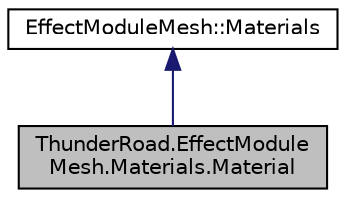 digraph "ThunderRoad.EffectModuleMesh.Materials.Material"
{
 // LATEX_PDF_SIZE
  edge [fontname="Helvetica",fontsize="10",labelfontname="Helvetica",labelfontsize="10"];
  node [fontname="Helvetica",fontsize="10",shape=record];
  Node1 [label="ThunderRoad.EffectModule\lMesh.Materials.Material",height=0.2,width=0.4,color="black", fillcolor="grey75", style="filled", fontcolor="black",tooltip="Class Material. Implements the ThunderRoad.EffectModuleMesh.Materials"];
  Node2 -> Node1 [dir="back",color="midnightblue",fontsize="10",style="solid",fontname="Helvetica"];
  Node2 [label="EffectModuleMesh::Materials",height=0.2,width=0.4,color="black", fillcolor="white", style="filled",URL="$class_thunder_road_1_1_effect_module_mesh_1_1_materials.html",tooltip="Class Materials."];
}
